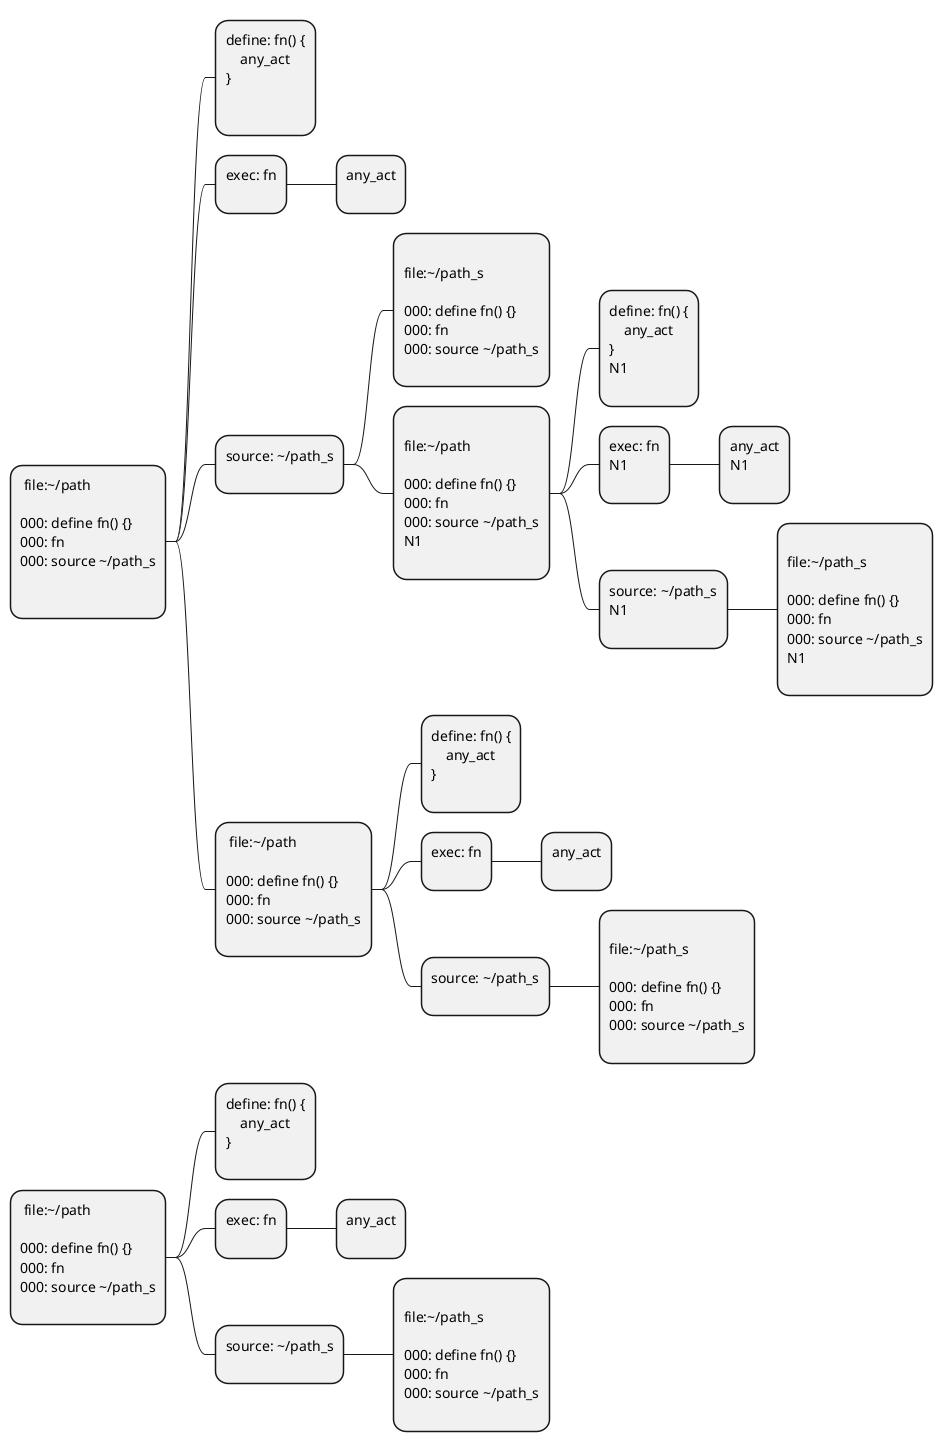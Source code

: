 @startmindmap
'/home/st/REPOBARE/_repo/sta/.d/.st_rc_d.data.d/ufl_stl0/.flow.d/010_d2u/_tst/part_1/_dir_tst/_cntx.rcv.d/__001.puml


*: file:\~/path

000: define fn() {}
000: fn 
000: source \~/path_s

;

**:define: fn() {
    any_act
}

;

**:exec: fn
;

***:any_act
;

**:source: \~/path_s
;

***:
file:\~/path_s

000: define fn() {}
000: fn 
000: source \~/path_s
;

'/home/st/REPOBARE/_repo/sta/.d/.st_rc_d.data.d/ufl_stl0/.flow.d/010_d2u/_tst/part_1/_dir_tst/_cntx.rcv.d/002.d/001.d/__000.stdgm_1.puml



***:
file:\~/path

000: define fn() {}
000: fn 
000: source \~/path_s
N1
;


****:define: fn() {
    any_act
}
N1
;

****:exec: fn
N1
;

*****:any_act
N1
;

****:source: \~/path_s
N1
;

*****:
file:\~/path_s

000: define fn() {}
000: fn 
000: source \~/path_s
N1
;



'/home/st/REPOBARE/_repo/sta/.d/.st_rc_d.data.d/ufl_stl0/.flow.d/010_d2u/_tst/part_1/_dir_tst/_cntx.rcv.d/002.d/__002.puml


**: file:\~/path

000: define fn() {}
000: fn 
000: source \~/path_s
;

***:define: fn() {
    any_act
}
;

***:exec: fn
;

****:any_act
;

***:source: \~/path_s
;

****:
file:\~/path_s

000: define fn() {}
000: fn 
000: source \~/path_s
;

'/home/st/REPOBARE/_repo/sta/.d/.st_rc_d.data.d/ufl_stl0/.flow.d/010_d2u/_tst/part_1/_dir_tst/_cntx.rcv.d/__003.puml


*: file:\~/path

000: define fn() {}
000: fn 
000: source \~/path_s
;

**:define: fn() {
    any_act
}
;

**:exec: fn
;

***:any_act
;

**:source: \~/path_s
;

***:
file:\~/path_s

000: define fn() {}
000: fn 
000: source \~/path_s
;

@endmindmap
